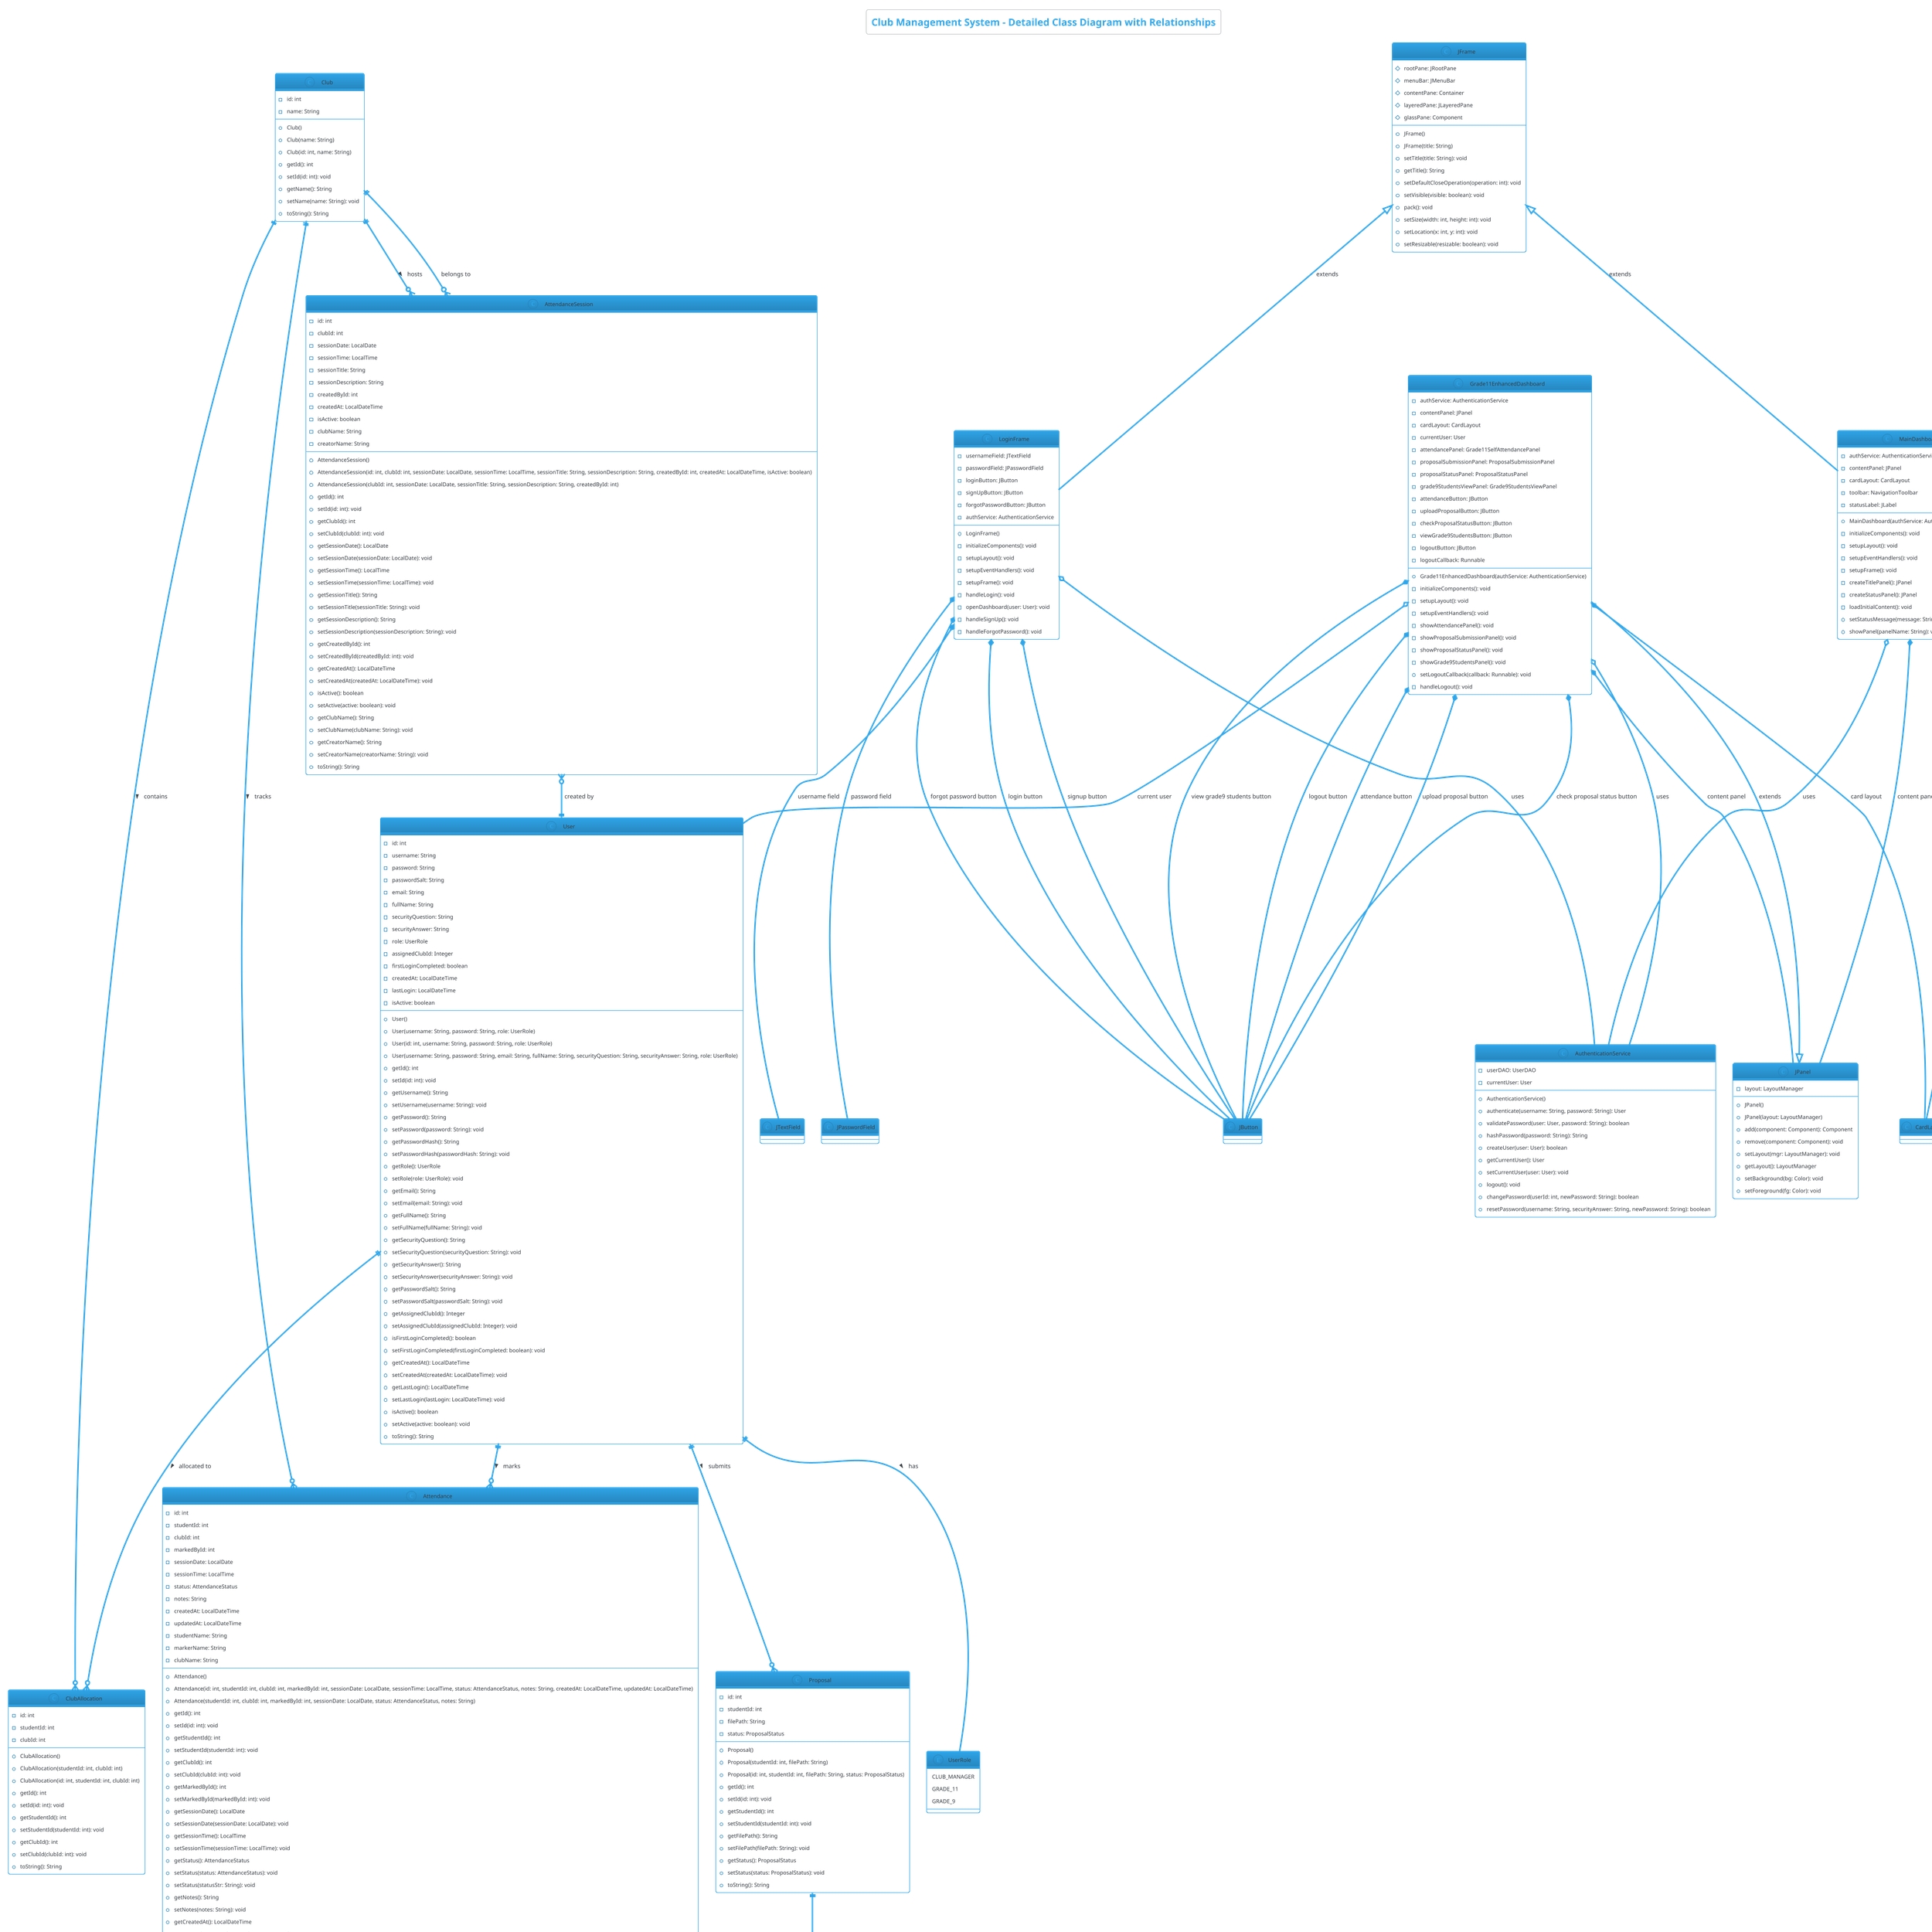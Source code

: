 @startuml Detailed Class Diagram with Inheritance and Aggregation

!theme cerulean-outline

title Club Management System - Detailed Class Diagram with Relationships

' Model Classes
class User {
    - id: int
    - username: String
    - password: String
    - passwordSalt: String
    - email: String
    - fullName: String
    - securityQuestion: String
    - securityAnswer: String
    - role: UserRole
    - assignedClubId: Integer
    - firstLoginCompleted: boolean
    - createdAt: LocalDateTime
    - lastLogin: LocalDateTime
    - isActive: boolean

    + User()
    + User(username: String, password: String, role: UserRole)
    + User(id: int, username: String, password: String, role: UserRole)
    + User(username: String, password: String, email: String, fullName: String, securityQuestion: String, securityAnswer: String, role: UserRole)
    + getId(): int
    + setId(id: int): void
    + getUsername(): String
    + setUsername(username: String): void
    + getPassword(): String
    + setPassword(password: String): void
    + getPasswordHash(): String
    + setPasswordHash(passwordHash: String): void
    + getRole(): UserRole
    + setRole(role: UserRole): void
    + getEmail(): String
    + setEmail(email: String): void
    + getFullName(): String
    + setFullName(fullName: String): void
    + getSecurityQuestion(): String
    + setSecurityQuestion(securityQuestion: String): void
    + getSecurityAnswer(): String
    + setSecurityAnswer(securityAnswer: String): void
    + getPasswordSalt(): String
    + setPasswordSalt(passwordSalt: String): void
    + getAssignedClubId(): Integer
    + setAssignedClubId(assignedClubId: Integer): void
    + isFirstLoginCompleted(): boolean
    + setFirstLoginCompleted(firstLoginCompleted: boolean): void
    + getCreatedAt(): LocalDateTime
    + setCreatedAt(createdAt: LocalDateTime): void
    + getLastLogin(): LocalDateTime
    + setLastLogin(lastLogin: LocalDateTime): void
    + isActive(): boolean
    + setActive(active: boolean): void
    + toString(): String
}

enum UserRole {
    CLUB_MANAGER
    GRADE_11
    GRADE_9
}

class Club {
    - id: int
    - name: String

    + Club()
    + Club(name: String)
    + Club(id: int, name: String)
    + getId(): int
    + setId(id: int): void
    + getName(): String
    + setName(name: String): void
    + toString(): String
}

class Proposal {
    - id: int
    - studentId: int
    - filePath: String
    - status: ProposalStatus

    + Proposal()
    + Proposal(studentId: int, filePath: String)
    + Proposal(id: int, studentId: int, filePath: String, status: ProposalStatus)
    + getId(): int
    + setId(id: int): void
    + getStudentId(): int
    + setStudentId(studentId: int): void
    + getFilePath(): String
    + setFilePath(filePath: String): void
    + getStatus(): ProposalStatus
    + setStatus(status: ProposalStatus): void
    + toString(): String
}

enum ProposalStatus {
    PENDING
    ACCEPTED
    REJECTED
}

class Attendance {
    - id: int
    - studentId: int
    - clubId: int
    - markedById: int
    - sessionDate: LocalDate
    - sessionTime: LocalTime
    - status: AttendanceStatus
    - notes: String
    - createdAt: LocalDateTime
    - updatedAt: LocalDateTime
    - studentName: String
    - markerName: String
    - clubName: String

    + Attendance()
    + Attendance(id: int, studentId: int, clubId: int, markedById: int, sessionDate: LocalDate, sessionTime: LocalTime, status: AttendanceStatus, notes: String, createdAt: LocalDateTime, updatedAt: LocalDateTime)
    + Attendance(studentId: int, clubId: int, markedById: int, sessionDate: LocalDate, status: AttendanceStatus, notes: String)
    + getId(): int
    + setId(id: int): void
    + getStudentId(): int
    + setStudentId(studentId: int): void
    + getClubId(): int
    + setClubId(clubId: int): void
    + getMarkedById(): int
    + setMarkedById(markedById: int): void
    + getSessionDate(): LocalDate
    + setSessionDate(sessionDate: LocalDate): void
    + getSessionTime(): LocalTime
    + setSessionTime(sessionTime: LocalTime): void
    + getStatus(): AttendanceStatus
    + setStatus(status: AttendanceStatus): void
    + setStatus(statusStr: String): void
    + getNotes(): String
    + setNotes(notes: String): void
    + getCreatedAt(): LocalDateTime
    + setCreatedAt(createdAt: LocalDateTime): void
    + getUpdatedAt(): LocalDateTime
    + setUpdatedAt(updatedAt: LocalDateTime): void
    + getStudentName(): String
    + setStudentName(studentName: String): void
    + getMarkerName(): String
    + setMarkerName(markerName: String): void
    + getClubName(): String
    + setClubName(clubName: String): void
    + getSessionNumber(): int
    + isPresent(): boolean
    + toString(): String
}

enum AttendanceStatus {
    PRESENT("Present", "✅")
    ABSENT("Absent", "❌")
    LATE("Late", "⏱️")
    EXCUSED("Excused", "📝")

    - displayName: String
    - emoji: String

    + AttendanceStatus(displayName: String, emoji: String)
    + getDisplayName(): String
    + getEmoji(): String
    + toString(): String
}

class ClubAllocation {
    - id: int
    - studentId: int
    - clubId: int

    + ClubAllocation()
    + ClubAllocation(studentId: int, clubId: int)
    + ClubAllocation(id: int, studentId: int, clubId: int)
    + getId(): int
    + setId(id: int): void
    + getStudentId(): int
    + setStudentId(studentId: int): void
    + getClubId(): int
    + setClubId(clubId: int): void
    + toString(): String
}

class AttendanceSession {
    - id: int
    - clubId: int
    - sessionDate: LocalDate
    - sessionTime: LocalTime
    - sessionTitle: String
    - sessionDescription: String
    - createdById: int
    - createdAt: LocalDateTime
    - isActive: boolean
    - clubName: String
    - creatorName: String

    + AttendanceSession()
    + AttendanceSession(id: int, clubId: int, sessionDate: LocalDate, sessionTime: LocalTime, sessionTitle: String, sessionDescription: String, createdById: int, createdAt: LocalDateTime, isActive: boolean)
    + AttendanceSession(clubId: int, sessionDate: LocalDate, sessionTitle: String, sessionDescription: String, createdById: int)
    + getId(): int
    + setId(id: int): void
    + getClubId(): int
    + setClubId(clubId: int): void
    + getSessionDate(): LocalDate
    + setSessionDate(sessionDate: LocalDate): void
    + getSessionTime(): LocalTime
    + setSessionTime(sessionTime: LocalTime): void
    + getSessionTitle(): String
    + setSessionTitle(sessionTitle: String): void
    + getSessionDescription(): String
    + setSessionDescription(sessionDescription: String): void
    + getCreatedById(): int
    + setCreatedById(createdById: int): void
    + getCreatedAt(): LocalDateTime
    + setCreatedAt(createdAt: LocalDateTime): void
    + isActive(): boolean
    + setActive(active: boolean): void
    + getClubName(): String
    + setClubName(clubName: String): void
    + getCreatorName(): String
    + setCreatorName(creatorName: String): void
    + toString(): String
}

' GUI Classes with Inheritance
class JFrame {
    # rootPane: JRootPane
    # menuBar: JMenuBar
    # contentPane: Container
    # layeredPane: JLayeredPane
    # glassPane: Component

    + JFrame()
    + JFrame(title: String)
    + setTitle(title: String): void
    + getTitle(): String
    + setDefaultCloseOperation(operation: int): void
    + setVisible(visible: boolean): void
    + pack(): void
    + setSize(width: int, height: int): void
    + setLocation(x: int, y: int): void
    + setResizable(resizable: boolean): void
}

class JPanel {
    - layout: LayoutManager

    + JPanel()
    + JPanel(layout: LayoutManager)
    + add(component: Component): Component
    + remove(component: Component): void
    + setLayout(mgr: LayoutManager): void
    + getLayout(): LayoutManager
    + setBackground(bg: Color): void
    + setForeground(fg: Color): void
}

class LoginFrame {
    - usernameField: JTextField
    - passwordField: JPasswordField
    - loginButton: JButton
    - signUpButton: JButton
    - forgotPasswordButton: JButton
    - authService: AuthenticationService

    + LoginFrame()
    - initializeComponents(): void
    - setupLayout(): void
    - setupEventHandlers(): void
    - setupFrame(): void
    - handleLogin(): void
    - openDashboard(user: User): void
    - handleSignUp(): void
    - handleForgotPassword(): void
}

class MainDashboard {
    - authService: AuthenticationService
    - contentPanel: JPanel
    - cardLayout: CardLayout
    - toolbar: NavigationToolbar
    - statusLabel: JLabel

    + MainDashboard(authService: AuthenticationService)
    - initializeComponents(): void
    - setupLayout(): void
    - setupEventHandlers(): void
    - setupFrame(): void
    - createTitlePanel(): JPanel
    - createStatusPanel(): JPanel
    - loadInitialContent(): void
    + setStatusMessage(message: String): void
    + showPanel(panelName: String): void
}

class Grade11EnhancedDashboard {
    - authService: AuthenticationService
    - contentPanel: JPanel
    - cardLayout: CardLayout
    - currentUser: User
    - attendancePanel: Grade11SelfAttendancePanel
    - proposalSubmissionPanel: ProposalSubmissionPanel
    - proposalStatusPanel: ProposalStatusPanel
    - grade9StudentsViewPanel: Grade9StudentsViewPanel
    - attendanceButton: JButton
    - uploadProposalButton: JButton
    - checkProposalStatusButton: JButton
    - viewGrade9StudentsButton: JButton
    - logoutButton: JButton
    - logoutCallback: Runnable

    + Grade11EnhancedDashboard(authService: AuthenticationService)
    - initializeComponents(): void
    - setupLayout(): void
    - setupEventHandlers(): void
    - showAttendancePanel(): void
    - showProposalSubmissionPanel(): void
    - showProposalStatusPanel(): void
    - showGrade9StudentsPanel(): void
    + setLogoutCallback(callback: Runnable): void
    - handleLogout(): void
}

' Service Classes
class AuthenticationService {
    - userDAO: UserDAO
    - currentUser: User

    + AuthenticationService()
    + authenticate(username: String, password: String): User
    + validatePassword(user: User, password: String): boolean
    + hashPassword(password: String): String
    + createUser(user: User): boolean
    + getCurrentUser(): User
    + setCurrentUser(user: User): void
    + logout(): void
    + changePassword(userId: int, newPassword: String): boolean
    + resetPassword(username: String, securityAnswer: String, newPassword: String): boolean
}

' Aggregation and Composition Relationships
User ||--o{ Proposal : "submits >"
User ||--o{ Attendance : "marks >"
User ||--o{ ClubAllocation : "allocated to >"
User ||-- UserRole : "has >"

Club ||--o{ ClubAllocation : "contains >"
Club ||--o{ Attendance : "tracks >"
Club ||--o{ AttendanceSession : "hosts >"

Proposal ||-- ProposalStatus : "has >"
Attendance ||-- AttendanceStatus : "has >"

AttendanceSession }o--|| Club : "belongs to"
AttendanceSession }o--|| User : "created by"

' Inheritance Relationships
JFrame <|-- LoginFrame : "extends"
JFrame <|-- MainDashboard : "extends"
JPanel <|-- Grade11EnhancedDashboard : "extends"

' Aggregation Relationships (has-a)
LoginFrame o-- AuthenticationService : "uses"
MainDashboard o-- AuthenticationService : "uses"
Grade11EnhancedDashboard o-- AuthenticationService : "uses"
Grade11EnhancedDashboard o-- User : "current user"

' Composition Relationships (part-of)
LoginFrame *-- JTextField : "username field"
LoginFrame *-- JPasswordField : "password field"
LoginFrame *-- JButton : "login button"
LoginFrame *-- JButton : "signup button"
LoginFrame *-- JButton : "forgot password button"

MainDashboard *-- JPanel : "content panel"
MainDashboard *-- CardLayout : "card layout"
MainDashboard *-- JLabel : "status label"

Grade11EnhancedDashboard *-- JPanel : "content panel"
Grade11EnhancedDashboard *-- CardLayout : "card layout"
Grade11EnhancedDashboard *-- JButton : "attendance button"
Grade11EnhancedDashboard *-- JButton : "upload proposal button"
Grade11EnhancedDashboard *-- JButton : "check proposal status button"
Grade11EnhancedDashboard *-- JButton : "view grade9 students button"
Grade11EnhancedDashboard *-- JButton : "logout button"

' Note about relationship types
note bottom : "Relationships Legend:\n||--o{ : One-to-Many Association\n<|-- : Inheritance (is-a)\no-- : Aggregation (has-a)\n*-- : Composition (part-of)\n}o--|| : Many-to-One Association"

@enduml